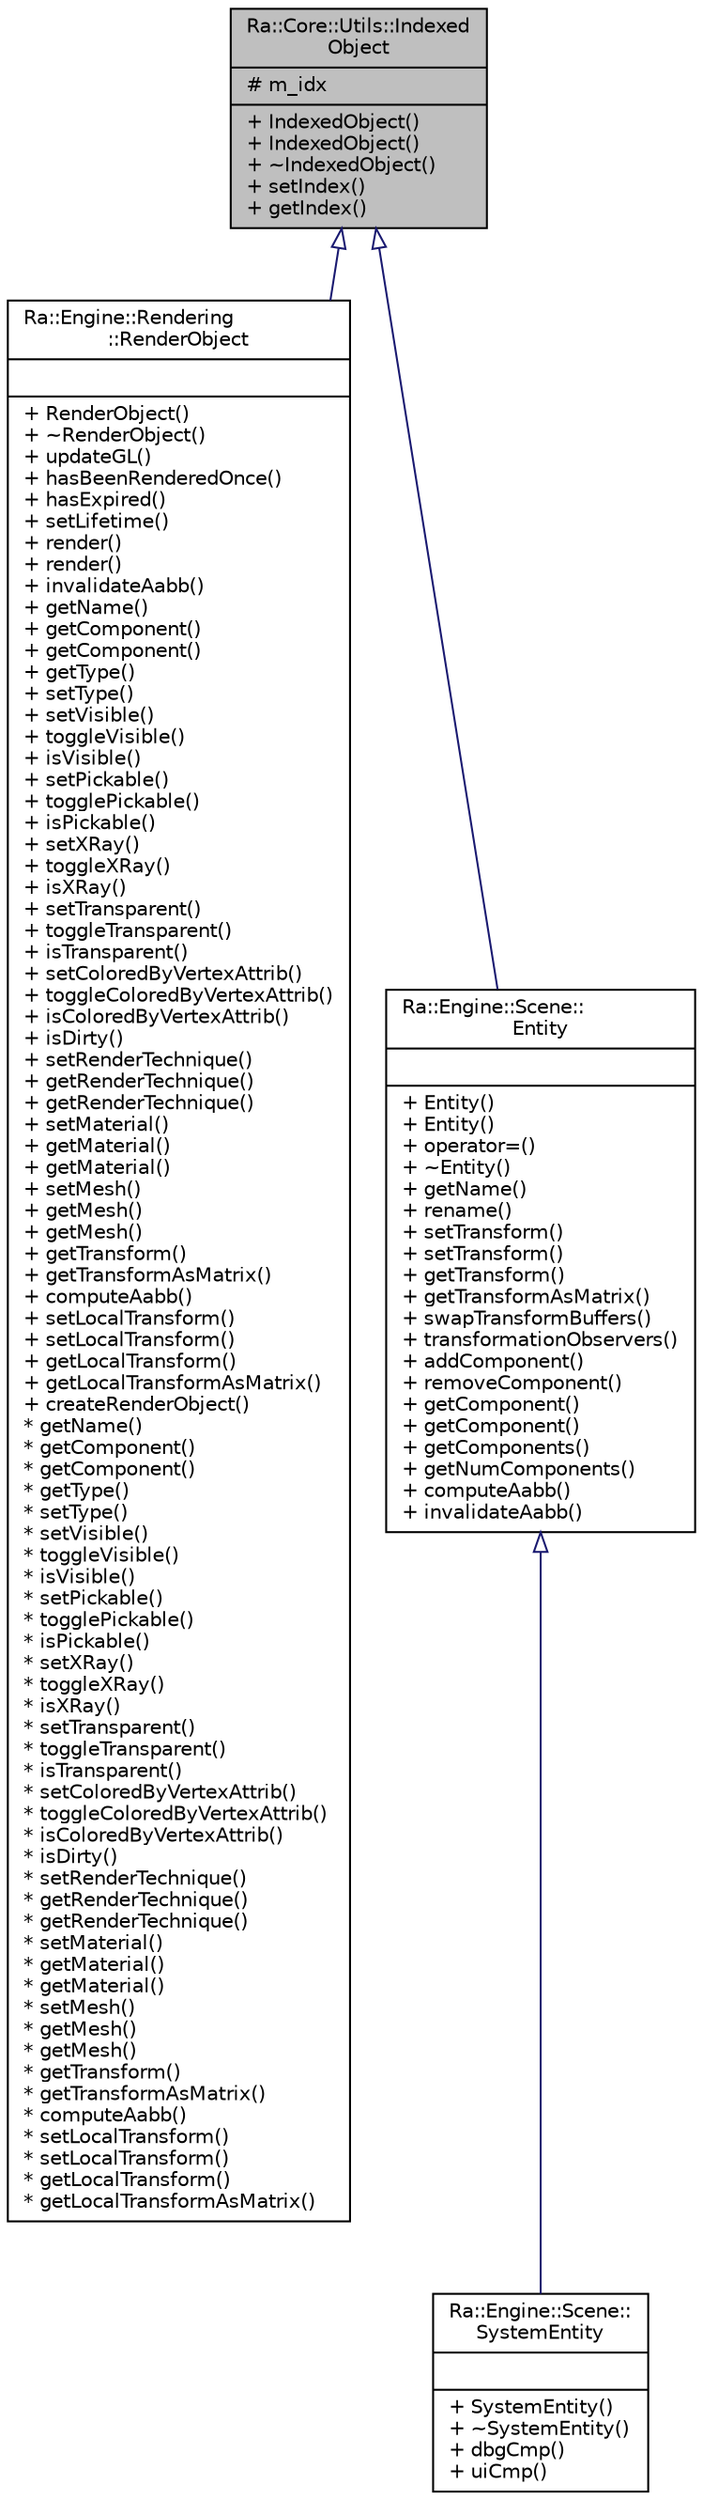 digraph "Ra::Core::Utils::IndexedObject"
{
 // INTERACTIVE_SVG=YES
 // LATEX_PDF_SIZE
  edge [fontname="Helvetica",fontsize="10",labelfontname="Helvetica",labelfontsize="10"];
  node [fontname="Helvetica",fontsize="10",shape=record];
  Node1 [label="{Ra::Core::Utils::Indexed\lObject\n|# m_idx\l|+ IndexedObject()\l+ IndexedObject()\l+ ~IndexedObject()\l+ setIndex()\l+ getIndex()\l}",height=0.2,width=0.4,color="black", fillcolor="grey75", style="filled", fontcolor="black",tooltip=" "];
  Node1 -> Node2 [dir="back",color="midnightblue",fontsize="10",style="solid",arrowtail="onormal",fontname="Helvetica"];
  Node2 [label="{Ra::Engine::Rendering\l::RenderObject\n||+ RenderObject()\l+ ~RenderObject()\l+ updateGL()\l+ hasBeenRenderedOnce()\l+ hasExpired()\l+ setLifetime()\l+ render()\l+ render()\l+ invalidateAabb()\l+ getName()\l+ getComponent()\l+ getComponent()\l+ getType()\l+ setType()\l+ setVisible()\l+ toggleVisible()\l+ isVisible()\l+ setPickable()\l+ togglePickable()\l+ isPickable()\l+ setXRay()\l+ toggleXRay()\l+ isXRay()\l+ setTransparent()\l+ toggleTransparent()\l+ isTransparent()\l+ setColoredByVertexAttrib()\l+ toggleColoredByVertexAttrib()\l+ isColoredByVertexAttrib()\l+ isDirty()\l+ setRenderTechnique()\l+ getRenderTechnique()\l+ getRenderTechnique()\l+ setMaterial()\l+ getMaterial()\l+ getMaterial()\l+ setMesh()\l+ getMesh()\l+ getMesh()\l+ getTransform()\l+ getTransformAsMatrix()\l+ computeAabb()\l+ setLocalTransform()\l+ setLocalTransform()\l+ getLocalTransform()\l+ getLocalTransformAsMatrix()\l+ createRenderObject()\l* getName()\l* getComponent()\l* getComponent()\l* getType()\l* setType()\l* setVisible()\l* toggleVisible()\l* isVisible()\l* setPickable()\l* togglePickable()\l* isPickable()\l* setXRay()\l* toggleXRay()\l* isXRay()\l* setTransparent()\l* toggleTransparent()\l* isTransparent()\l* setColoredByVertexAttrib()\l* toggleColoredByVertexAttrib()\l* isColoredByVertexAttrib()\l* isDirty()\l* setRenderTechnique()\l* getRenderTechnique()\l* getRenderTechnique()\l* setMaterial()\l* getMaterial()\l* getMaterial()\l* setMesh()\l* getMesh()\l* getMesh()\l* getTransform()\l* getTransformAsMatrix()\l* computeAabb()\l* setLocalTransform()\l* setLocalTransform()\l* getLocalTransform()\l* getLocalTransformAsMatrix()\l}",height=0.2,width=0.4,color="black", fillcolor="white", style="filled",URL="$classRa_1_1Engine_1_1Rendering_1_1RenderObject.html",tooltip=" "];
  Node1 -> Node3 [dir="back",color="midnightblue",fontsize="10",style="solid",arrowtail="onormal",fontname="Helvetica"];
  Node3 [label="{Ra::Engine::Scene::\lEntity\n||+ Entity()\l+ Entity()\l+ operator=()\l+ ~Entity()\l+ getName()\l+ rename()\l+ setTransform()\l+ setTransform()\l+ getTransform()\l+ getTransformAsMatrix()\l+ swapTransformBuffers()\l+ transformationObservers()\l+ addComponent()\l+ removeComponent()\l+ getComponent()\l+ getComponent()\l+ getComponents()\l+ getNumComponents()\l+ computeAabb()\l+ invalidateAabb()\l}",height=0.2,width=0.4,color="black", fillcolor="white", style="filled",URL="$classRa_1_1Engine_1_1Scene_1_1Entity.html",tooltip="An entity is an scene element. It ties together components with a transform."];
  Node3 -> Node4 [dir="back",color="midnightblue",fontsize="10",style="solid",arrowtail="onormal",fontname="Helvetica"];
  Node4 [label="{Ra::Engine::Scene::\lSystemEntity\n||+ SystemEntity()\l+ ~SystemEntity()\l+ dbgCmp()\l+ uiCmp()\l}",height=0.2,width=0.4,color="black", fillcolor="white", style="filled",URL="$classRa_1_1Engine_1_1Scene_1_1SystemEntity.html",tooltip=" "];
}
